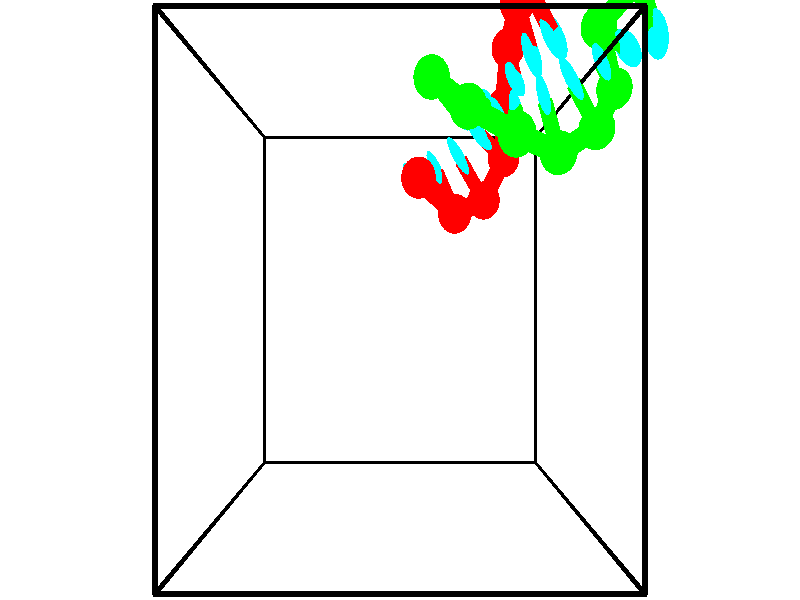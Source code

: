 // switches for output
#declare DRAW_BASES = 1; // possible values are 0, 1; only relevant for DNA ribbons
#declare DRAW_BASES_TYPE = 3; // possible values are 1, 2, 3; only relevant for DNA ribbons
#declare DRAW_FOG = 0; // set to 1 to enable fog

#include "colors.inc"

#include "transforms.inc"
background { rgb <1, 1, 1>}

#default {
   normal{
       ripples 0.25
       frequency 0.20
       turbulence 0.2
       lambda 5
   }
	finish {
		phong 0.1
		phong_size 40.
	}
}

// original window dimensions: 1024x640


// camera settings

camera {
	sky <-0, 1, 0>
	up <-0, 1, 0>
	right 1.6 * <1, 0, 0>
	location <2.5, 2.5, 11.1562>
	look_at <2.5, 2.5, 2.5>
	direction <0, 0, -8.6562>
	angle 67.0682
}


# declare cpy_camera_pos = <2.5, 2.5, 11.1562>;
# if (DRAW_FOG = 1)
fog {
	fog_type 2
	up vnormalize(cpy_camera_pos)
	color rgbt<1,1,1,0.3>
	distance 1e-5
	fog_alt 3e-3
	fog_offset 4
}
# end


// LIGHTS

# declare lum = 6;
global_settings {
	ambient_light rgb lum * <0.05, 0.05, 0.05>
	max_trace_level 15
}# declare cpy_direct_light_amount = 0.25;
light_source
{	1000 * <-1, -1, 1>,
	rgb lum * cpy_direct_light_amount
	parallel
}

light_source
{	1000 * <1, 1, -1>,
	rgb lum * cpy_direct_light_amount
	parallel
}

// strand 0

// nucleotide -1

// particle -1
sphere {
	<2.767515, 3.973779, 2.425031> 0.250000
	pigment { color rgbt <1,0,0,0> }
	no_shadow
}
cylinder {
	<2.708958, 4.045197, 2.035839>,  <2.673823, 4.088047, 1.802324>, 0.100000
	pigment { color rgbt <1,0,0,0> }
	no_shadow
}
cylinder {
	<2.708958, 4.045197, 2.035839>,  <2.767515, 3.973779, 2.425031>, 0.100000
	pigment { color rgbt <1,0,0,0> }
	no_shadow
}

// particle -1
sphere {
	<2.708958, 4.045197, 2.035839> 0.100000
	pigment { color rgbt <1,0,0,0> }
	no_shadow
}
sphere {
	0, 1
	scale<0.080000,0.200000,0.300000>
	matrix <0.873088, 0.485729, -0.042232,
		0.465065, -0.855681, -0.226991,
		-0.146393, 0.178543, -0.972981,
		2.665040, 4.098759, 1.743945>
	pigment { color rgbt <0,1,1,0> }
	no_shadow
}
cylinder {
	<3.328772, 3.588176, 2.016209>,  <2.767515, 3.973779, 2.425031>, 0.130000
	pigment { color rgbt <1,0,0,0> }
	no_shadow
}

// nucleotide -1

// particle -1
sphere {
	<3.328772, 3.588176, 2.016209> 0.250000
	pigment { color rgbt <1,0,0,0> }
	no_shadow
}
cylinder {
	<3.177767, 3.928013, 1.868870>,  <3.087164, 4.131915, 1.780466>, 0.100000
	pigment { color rgbt <1,0,0,0> }
	no_shadow
}
cylinder {
	<3.177767, 3.928013, 1.868870>,  <3.328772, 3.588176, 2.016209>, 0.100000
	pigment { color rgbt <1,0,0,0> }
	no_shadow
}

// particle -1
sphere {
	<3.177767, 3.928013, 1.868870> 0.100000
	pigment { color rgbt <1,0,0,0> }
	no_shadow
}
sphere {
	0, 1
	scale<0.080000,0.200000,0.300000>
	matrix <0.847558, 0.477247, 0.232123,
		0.373003, -0.224566, -0.900244,
		-0.377512, 0.849591, -0.368347,
		3.064513, 4.182890, 1.758366>
	pigment { color rgbt <0,1,1,0> }
	no_shadow
}
cylinder {
	<3.825327, 3.812091, 1.603508>,  <3.328772, 3.588176, 2.016209>, 0.130000
	pigment { color rgbt <1,0,0,0> }
	no_shadow
}

// nucleotide -1

// particle -1
sphere {
	<3.825327, 3.812091, 1.603508> 0.250000
	pigment { color rgbt <1,0,0,0> }
	no_shadow
}
cylinder {
	<3.591045, 4.124378, 1.690620>,  <3.450476, 4.311750, 1.742888>, 0.100000
	pigment { color rgbt <1,0,0,0> }
	no_shadow
}
cylinder {
	<3.591045, 4.124378, 1.690620>,  <3.825327, 3.812091, 1.603508>, 0.100000
	pigment { color rgbt <1,0,0,0> }
	no_shadow
}

// particle -1
sphere {
	<3.591045, 4.124378, 1.690620> 0.100000
	pigment { color rgbt <1,0,0,0> }
	no_shadow
}
sphere {
	0, 1
	scale<0.080000,0.200000,0.300000>
	matrix <0.807771, 0.540121, 0.236168,
		0.066753, 0.314242, -0.946993,
		-0.585705, 0.780718, 0.217781,
		3.415334, 4.358593, 1.755955>
	pigment { color rgbt <0,1,1,0> }
	no_shadow
}
cylinder {
	<4.176501, 4.407508, 1.394932>,  <3.825327, 3.812091, 1.603508>, 0.130000
	pigment { color rgbt <1,0,0,0> }
	no_shadow
}

// nucleotide -1

// particle -1
sphere {
	<4.176501, 4.407508, 1.394932> 0.250000
	pigment { color rgbt <1,0,0,0> }
	no_shadow
}
cylinder {
	<3.920023, 4.522533, 1.679516>,  <3.766136, 4.591549, 1.850266>, 0.100000
	pigment { color rgbt <1,0,0,0> }
	no_shadow
}
cylinder {
	<3.920023, 4.522533, 1.679516>,  <4.176501, 4.407508, 1.394932>, 0.100000
	pigment { color rgbt <1,0,0,0> }
	no_shadow
}

// particle -1
sphere {
	<3.920023, 4.522533, 1.679516> 0.100000
	pigment { color rgbt <1,0,0,0> }
	no_shadow
}
sphere {
	0, 1
	scale<0.080000,0.200000,0.300000>
	matrix <0.725335, 0.529782, 0.439569,
		-0.250514, 0.797896, -0.548274,
		-0.641196, 0.287564, 0.711460,
		3.727664, 4.608802, 1.892954>
	pigment { color rgbt <0,1,1,0> }
	no_shadow
}
cylinder {
	<4.165521, 5.112565, 1.376707>,  <4.176501, 4.407508, 1.394932>, 0.130000
	pigment { color rgbt <1,0,0,0> }
	no_shadow
}

// nucleotide -1

// particle -1
sphere {
	<4.165521, 5.112565, 1.376707> 0.250000
	pigment { color rgbt <1,0,0,0> }
	no_shadow
}
cylinder {
	<4.041956, 4.993389, 1.737995>,  <3.967817, 4.921884, 1.954768>, 0.100000
	pigment { color rgbt <1,0,0,0> }
	no_shadow
}
cylinder {
	<4.041956, 4.993389, 1.737995>,  <4.165521, 5.112565, 1.376707>, 0.100000
	pigment { color rgbt <1,0,0,0> }
	no_shadow
}

// particle -1
sphere {
	<4.041956, 4.993389, 1.737995> 0.100000
	pigment { color rgbt <1,0,0,0> }
	no_shadow
}
sphere {
	0, 1
	scale<0.080000,0.200000,0.300000>
	matrix <0.721675, 0.545127, 0.426639,
		-0.619482, 0.783626, 0.046619,
		-0.308912, -0.297939, 0.903220,
		3.949282, 4.904007, 2.008961>
	pigment { color rgbt <0,1,1,0> }
	no_shadow
}
cylinder {
	<4.170747, 5.749551, 1.816476>,  <4.165521, 5.112565, 1.376707>, 0.130000
	pigment { color rgbt <1,0,0,0> }
	no_shadow
}

// nucleotide -1

// particle -1
sphere {
	<4.170747, 5.749551, 1.816476> 0.250000
	pigment { color rgbt <1,0,0,0> }
	no_shadow
}
cylinder {
	<4.184456, 5.443214, 2.073322>,  <4.192681, 5.259412, 2.227430>, 0.100000
	pigment { color rgbt <1,0,0,0> }
	no_shadow
}
cylinder {
	<4.184456, 5.443214, 2.073322>,  <4.170747, 5.749551, 1.816476>, 0.100000
	pigment { color rgbt <1,0,0,0> }
	no_shadow
}

// particle -1
sphere {
	<4.184456, 5.443214, 2.073322> 0.100000
	pigment { color rgbt <1,0,0,0> }
	no_shadow
}
sphere {
	0, 1
	scale<0.080000,0.200000,0.300000>
	matrix <0.671451, 0.493534, 0.552792,
		-0.740256, 0.412203, 0.531140,
		0.034273, -0.765842, 0.642115,
		4.194738, 5.213462, 2.265957>
	pigment { color rgbt <0,1,1,0> }
	no_shadow
}
cylinder {
	<4.187356, 6.068316, 2.477348>,  <4.170747, 5.749551, 1.816476>, 0.130000
	pigment { color rgbt <1,0,0,0> }
	no_shadow
}

// nucleotide -1

// particle -1
sphere {
	<4.187356, 6.068316, 2.477348> 0.250000
	pigment { color rgbt <1,0,0,0> }
	no_shadow
}
cylinder {
	<4.291319, 5.688290, 2.546425>,  <4.353696, 5.460274, 2.587871>, 0.100000
	pigment { color rgbt <1,0,0,0> }
	no_shadow
}
cylinder {
	<4.291319, 5.688290, 2.546425>,  <4.187356, 6.068316, 2.477348>, 0.100000
	pigment { color rgbt <1,0,0,0> }
	no_shadow
}

// particle -1
sphere {
	<4.291319, 5.688290, 2.546425> 0.100000
	pigment { color rgbt <1,0,0,0> }
	no_shadow
}
sphere {
	0, 1
	scale<0.080000,0.200000,0.300000>
	matrix <0.696522, 0.308316, 0.647918,
		-0.668809, -0.048114, 0.741876,
		0.259906, -0.950067, 0.172692,
		4.369291, 5.403270, 2.598232>
	pigment { color rgbt <0,1,1,0> }
	no_shadow
}
cylinder {
	<4.166511, 6.017560, 3.152497>,  <4.187356, 6.068316, 2.477348>, 0.130000
	pigment { color rgbt <1,0,0,0> }
	no_shadow
}

// nucleotide -1

// particle -1
sphere {
	<4.166511, 6.017560, 3.152497> 0.250000
	pigment { color rgbt <1,0,0,0> }
	no_shadow
}
cylinder {
	<4.403547, 5.710541, 3.054760>,  <4.545769, 5.526329, 2.996118>, 0.100000
	pigment { color rgbt <1,0,0,0> }
	no_shadow
}
cylinder {
	<4.403547, 5.710541, 3.054760>,  <4.166511, 6.017560, 3.152497>, 0.100000
	pigment { color rgbt <1,0,0,0> }
	no_shadow
}

// particle -1
sphere {
	<4.403547, 5.710541, 3.054760> 0.100000
	pigment { color rgbt <1,0,0,0> }
	no_shadow
}
sphere {
	0, 1
	scale<0.080000,0.200000,0.300000>
	matrix <0.576842, 0.192651, 0.793813,
		-0.562218, -0.611354, 0.556918,
		0.592592, -0.767549, -0.244342,
		4.581325, 5.480276, 2.981457>
	pigment { color rgbt <0,1,1,0> }
	no_shadow
}
// strand 1

// nucleotide -1

// particle -1
sphere {
	<5.789663, 6.169580, 2.877180> 0.250000
	pigment { color rgbt <0,1,0,0> }
	no_shadow
}
cylinder {
	<5.884308, 5.786873, 2.944839>,  <5.941095, 5.557249, 2.985435>, 0.100000
	pigment { color rgbt <0,1,0,0> }
	no_shadow
}
cylinder {
	<5.884308, 5.786873, 2.944839>,  <5.789663, 6.169580, 2.877180>, 0.100000
	pigment { color rgbt <0,1,0,0> }
	no_shadow
}

// particle -1
sphere {
	<5.884308, 5.786873, 2.944839> 0.100000
	pigment { color rgbt <0,1,0,0> }
	no_shadow
}
sphere {
	0, 1
	scale<0.080000,0.200000,0.300000>
	matrix <-0.926267, -0.169568, 0.336566,
		-0.293333, -0.236313, -0.926343,
		0.236613, -0.956767, 0.169149,
		5.955292, 5.499843, 2.995584>
	pigment { color rgbt <0,1,1,0> }
	no_shadow
}
cylinder {
	<5.342613, 5.758370, 2.526617>,  <5.789663, 6.169580, 2.877180>, 0.130000
	pigment { color rgbt <0,1,0,0> }
	no_shadow
}

// nucleotide -1

// particle -1
sphere {
	<5.342613, 5.758370, 2.526617> 0.250000
	pigment { color rgbt <0,1,0,0> }
	no_shadow
}
cylinder {
	<5.466805, 5.511925, 2.816170>,  <5.541319, 5.364058, 2.989902>, 0.100000
	pigment { color rgbt <0,1,0,0> }
	no_shadow
}
cylinder {
	<5.466805, 5.511925, 2.816170>,  <5.342613, 5.758370, 2.526617>, 0.100000
	pigment { color rgbt <0,1,0,0> }
	no_shadow
}

// particle -1
sphere {
	<5.466805, 5.511925, 2.816170> 0.100000
	pigment { color rgbt <0,1,0,0> }
	no_shadow
}
sphere {
	0, 1
	scale<0.080000,0.200000,0.300000>
	matrix <-0.915224, -0.399509, 0.052514,
		0.256843, -0.678819, -0.687921,
		0.310479, -0.616114, 0.723883,
		5.559948, 5.327091, 3.033335>
	pigment { color rgbt <0,1,1,0> }
	no_shadow
}
cylinder {
	<5.624163, 5.066188, 2.356626>,  <5.342613, 5.758370, 2.526617>, 0.130000
	pigment { color rgbt <0,1,0,0> }
	no_shadow
}

// nucleotide -1

// particle -1
sphere {
	<5.624163, 5.066188, 2.356626> 0.250000
	pigment { color rgbt <0,1,0,0> }
	no_shadow
}
cylinder {
	<5.409267, 5.143692, 2.684975>,  <5.280330, 5.190194, 2.881984>, 0.100000
	pigment { color rgbt <0,1,0,0> }
	no_shadow
}
cylinder {
	<5.409267, 5.143692, 2.684975>,  <5.624163, 5.066188, 2.356626>, 0.100000
	pigment { color rgbt <0,1,0,0> }
	no_shadow
}

// particle -1
sphere {
	<5.409267, 5.143692, 2.684975> 0.100000
	pigment { color rgbt <0,1,0,0> }
	no_shadow
}
sphere {
	0, 1
	scale<0.080000,0.200000,0.300000>
	matrix <-0.807559, -0.398987, -0.434348,
		0.243359, -0.896251, 0.370824,
		-0.537239, 0.193759, 0.820873,
		5.248096, 5.201820, 2.931237>
	pigment { color rgbt <0,1,1,0> }
	no_shadow
}
cylinder {
	<5.290686, 4.526445, 2.591232>,  <5.624163, 5.066188, 2.356626>, 0.130000
	pigment { color rgbt <0,1,0,0> }
	no_shadow
}

// nucleotide -1

// particle -1
sphere {
	<5.290686, 4.526445, 2.591232> 0.250000
	pigment { color rgbt <0,1,0,0> }
	no_shadow
}
cylinder {
	<5.051983, 4.820717, 2.719391>,  <4.908761, 4.997280, 2.796286>, 0.100000
	pigment { color rgbt <0,1,0,0> }
	no_shadow
}
cylinder {
	<5.051983, 4.820717, 2.719391>,  <5.290686, 4.526445, 2.591232>, 0.100000
	pigment { color rgbt <0,1,0,0> }
	no_shadow
}

// particle -1
sphere {
	<5.051983, 4.820717, 2.719391> 0.100000
	pigment { color rgbt <0,1,0,0> }
	no_shadow
}
sphere {
	0, 1
	scale<0.080000,0.200000,0.300000>
	matrix <-0.799800, -0.513086, -0.311550,
		-0.064810, -0.442174, 0.894585,
		-0.596758, 0.735680, 0.320397,
		4.872955, 5.041421, 2.815510>
	pigment { color rgbt <0,1,1,0> }
	no_shadow
}
cylinder {
	<4.667269, 4.175110, 2.908306>,  <5.290686, 4.526445, 2.591232>, 0.130000
	pigment { color rgbt <0,1,0,0> }
	no_shadow
}

// nucleotide -1

// particle -1
sphere {
	<4.667269, 4.175110, 2.908306> 0.250000
	pigment { color rgbt <0,1,0,0> }
	no_shadow
}
cylinder {
	<4.574707, 4.555000, 2.823952>,  <4.519170, 4.782935, 2.773339>, 0.100000
	pigment { color rgbt <0,1,0,0> }
	no_shadow
}
cylinder {
	<4.574707, 4.555000, 2.823952>,  <4.667269, 4.175110, 2.908306>, 0.100000
	pigment { color rgbt <0,1,0,0> }
	no_shadow
}

// particle -1
sphere {
	<4.574707, 4.555000, 2.823952> 0.100000
	pigment { color rgbt <0,1,0,0> }
	no_shadow
}
sphere {
	0, 1
	scale<0.080000,0.200000,0.300000>
	matrix <-0.912900, -0.286903, -0.290344,
		-0.336251, 0.125331, 0.933396,
		-0.231404, 0.949726, -0.210887,
		4.505286, 4.839918, 2.760686>
	pigment { color rgbt <0,1,1,0> }
	no_shadow
}
cylinder {
	<4.027511, 4.305044, 3.271671>,  <4.667269, 4.175110, 2.908306>, 0.130000
	pigment { color rgbt <0,1,0,0> }
	no_shadow
}

// nucleotide -1

// particle -1
sphere {
	<4.027511, 4.305044, 3.271671> 0.250000
	pigment { color rgbt <0,1,0,0> }
	no_shadow
}
cylinder {
	<4.077679, 4.547485, 2.957497>,  <4.107779, 4.692950, 2.768992>, 0.100000
	pigment { color rgbt <0,1,0,0> }
	no_shadow
}
cylinder {
	<4.077679, 4.547485, 2.957497>,  <4.027511, 4.305044, 3.271671>, 0.100000
	pigment { color rgbt <0,1,0,0> }
	no_shadow
}

// particle -1
sphere {
	<4.077679, 4.547485, 2.957497> 0.100000
	pigment { color rgbt <0,1,0,0> }
	no_shadow
}
sphere {
	0, 1
	scale<0.080000,0.200000,0.300000>
	matrix <-0.916885, -0.231573, -0.325108,
		-0.378935, 0.760929, 0.526684,
		0.125419, 0.606103, -0.785436,
		4.115304, 4.729316, 2.721866>
	pigment { color rgbt <0,1,1,0> }
	no_shadow
}
cylinder {
	<3.401799, 4.635985, 3.167403>,  <4.027511, 4.305044, 3.271671>, 0.130000
	pigment { color rgbt <0,1,0,0> }
	no_shadow
}

// nucleotide -1

// particle -1
sphere {
	<3.401799, 4.635985, 3.167403> 0.250000
	pigment { color rgbt <0,1,0,0> }
	no_shadow
}
cylinder {
	<3.581512, 4.733711, 2.823669>,  <3.689340, 4.792346, 2.617429>, 0.100000
	pigment { color rgbt <0,1,0,0> }
	no_shadow
}
cylinder {
	<3.581512, 4.733711, 2.823669>,  <3.401799, 4.635985, 3.167403>, 0.100000
	pigment { color rgbt <0,1,0,0> }
	no_shadow
}

// particle -1
sphere {
	<3.581512, 4.733711, 2.823669> 0.100000
	pigment { color rgbt <0,1,0,0> }
	no_shadow
}
sphere {
	0, 1
	scale<0.080000,0.200000,0.300000>
	matrix <-0.849501, -0.180947, -0.495587,
		-0.276573, 0.952664, 0.126249,
		0.449283, 0.244314, -0.859334,
		3.716297, 4.807005, 2.565869>
	pigment { color rgbt <0,1,1,0> }
	no_shadow
}
cylinder {
	<2.935126, 5.056800, 2.846724>,  <3.401799, 4.635985, 3.167403>, 0.130000
	pigment { color rgbt <0,1,0,0> }
	no_shadow
}

// nucleotide -1

// particle -1
sphere {
	<2.935126, 5.056800, 2.846724> 0.250000
	pigment { color rgbt <0,1,0,0> }
	no_shadow
}
cylinder {
	<3.172974, 4.896637, 2.567841>,  <3.315682, 4.800539, 2.400510>, 0.100000
	pigment { color rgbt <0,1,0,0> }
	no_shadow
}
cylinder {
	<3.172974, 4.896637, 2.567841>,  <2.935126, 5.056800, 2.846724>, 0.100000
	pigment { color rgbt <0,1,0,0> }
	no_shadow
}

// particle -1
sphere {
	<3.172974, 4.896637, 2.567841> 0.100000
	pigment { color rgbt <0,1,0,0> }
	no_shadow
}
sphere {
	0, 1
	scale<0.080000,0.200000,0.300000>
	matrix <-0.789352, -0.455547, -0.411583,
		-0.152810, 0.795079, -0.586940,
		0.594620, -0.400409, -0.697209,
		3.351360, 4.776515, 2.358678>
	pigment { color rgbt <0,1,1,0> }
	no_shadow
}
// box output
cylinder {
	<0.000000, 0.000000, 0.000000>,  <5.000000, 0.000000, 0.000000>, 0.025000
	pigment { color rgbt <0,0,0,0> }
	no_shadow
}
cylinder {
	<0.000000, 0.000000, 0.000000>,  <0.000000, 5.000000, 0.000000>, 0.025000
	pigment { color rgbt <0,0,0,0> }
	no_shadow
}
cylinder {
	<0.000000, 0.000000, 0.000000>,  <0.000000, 0.000000, 5.000000>, 0.025000
	pigment { color rgbt <0,0,0,0> }
	no_shadow
}
cylinder {
	<5.000000, 5.000000, 5.000000>,  <0.000000, 5.000000, 5.000000>, 0.025000
	pigment { color rgbt <0,0,0,0> }
	no_shadow
}
cylinder {
	<5.000000, 5.000000, 5.000000>,  <5.000000, 0.000000, 5.000000>, 0.025000
	pigment { color rgbt <0,0,0,0> }
	no_shadow
}
cylinder {
	<5.000000, 5.000000, 5.000000>,  <5.000000, 5.000000, 0.000000>, 0.025000
	pigment { color rgbt <0,0,0,0> }
	no_shadow
}
cylinder {
	<0.000000, 0.000000, 5.000000>,  <0.000000, 5.000000, 5.000000>, 0.025000
	pigment { color rgbt <0,0,0,0> }
	no_shadow
}
cylinder {
	<0.000000, 0.000000, 5.000000>,  <5.000000, 0.000000, 5.000000>, 0.025000
	pigment { color rgbt <0,0,0,0> }
	no_shadow
}
cylinder {
	<5.000000, 5.000000, 0.000000>,  <0.000000, 5.000000, 0.000000>, 0.025000
	pigment { color rgbt <0,0,0,0> }
	no_shadow
}
cylinder {
	<5.000000, 5.000000, 0.000000>,  <5.000000, 0.000000, 0.000000>, 0.025000
	pigment { color rgbt <0,0,0,0> }
	no_shadow
}
cylinder {
	<5.000000, 0.000000, 5.000000>,  <5.000000, 0.000000, 0.000000>, 0.025000
	pigment { color rgbt <0,0,0,0> }
	no_shadow
}
cylinder {
	<0.000000, 5.000000, 0.000000>,  <0.000000, 5.000000, 5.000000>, 0.025000
	pigment { color rgbt <0,0,0,0> }
	no_shadow
}
// end of box output
